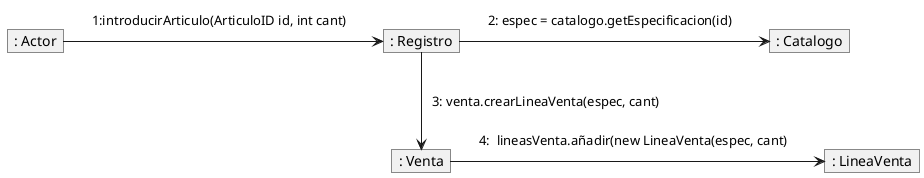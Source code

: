 @startuml "diagramaColaboracion"

skinparam noteBackgroundColor transparent
skinparam noteBorderColor transparent
hide members

object ": Actor" as user
object ": Registro" as registro
object ": Catalogo" as catalogo
object ": Venta" as venta
object ": LineaVenta" as linea

user -r-> registro
note on link
    1:introducirArticulo(ArticuloID id, int cant)
end note

registro -r-> catalogo
note on link
    2: espec = catalogo.getEspecificacion(id)
end note

registro -d-> venta
note on link
    3: venta.crearLineaVenta(espec, cant)
end note

venta -r-> linea
note on link
    4:  lineasVenta.añadir(new LineaVenta(espec, cant)
end note

@enduml